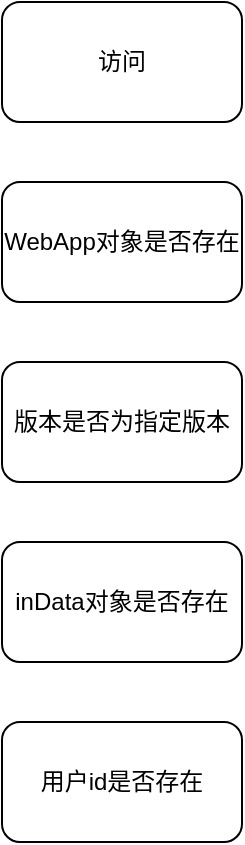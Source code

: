 <mxfile>
    <diagram id="ayAlMOSHGjAlLQOa5vz9" name="第 1 页">
        <mxGraphModel dx="972" dy="607" grid="1" gridSize="10" guides="1" tooltips="1" connect="1" arrows="1" fold="1" page="1" pageScale="1" pageWidth="827" pageHeight="1169" math="0" shadow="0">
            <root>
                <mxCell id="0"/>
                <mxCell id="1" parent="0"/>
                <mxCell id="2" value="访问" style="rounded=1;whiteSpace=wrap;html=1;" vertex="1" parent="1">
                    <mxGeometry x="80" y="40" width="120" height="60" as="geometry"/>
                </mxCell>
                <mxCell id="3" value="WebApp对象是否存在" style="rounded=1;whiteSpace=wrap;html=1;" vertex="1" parent="1">
                    <mxGeometry x="80" y="130" width="120" height="60" as="geometry"/>
                </mxCell>
                <mxCell id="4" value="版本是否为指定版本" style="rounded=1;whiteSpace=wrap;html=1;" vertex="1" parent="1">
                    <mxGeometry x="80" y="220" width="120" height="60" as="geometry"/>
                </mxCell>
                <mxCell id="5" value="inData对象是否存在" style="rounded=1;whiteSpace=wrap;html=1;" vertex="1" parent="1">
                    <mxGeometry x="80" y="310" width="120" height="60" as="geometry"/>
                </mxCell>
                <mxCell id="6" value="用户id是否存在" style="rounded=1;whiteSpace=wrap;html=1;" vertex="1" parent="1">
                    <mxGeometry x="80" y="400" width="120" height="60" as="geometry"/>
                </mxCell>
            </root>
        </mxGraphModel>
    </diagram>
</mxfile>